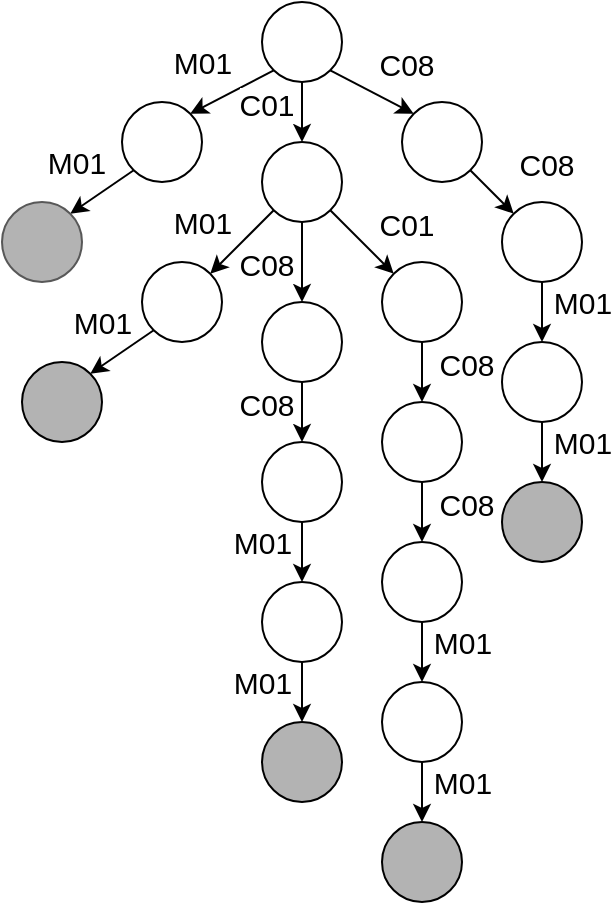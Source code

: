 <mxfile version="26.2.14" pages="5">
  <diagram name="Página-1" id="H4BVTOq8FtXzZgD5VnNj">
    <mxGraphModel dx="1426" dy="777" grid="1" gridSize="10" guides="1" tooltips="1" connect="1" arrows="1" fold="1" page="1" pageScale="1" pageWidth="827" pageHeight="1169" math="0" shadow="0">
      <root>
        <mxCell id="0" />
        <mxCell id="1" parent="0" />
        <mxCell id="yqzHyA06ikq1DESax_Z_-22" style="rounded=0;orthogonalLoop=1;jettySize=auto;html=1;exitX=1;exitY=1;exitDx=0;exitDy=0;entryX=0;entryY=0;entryDx=0;entryDy=0;" parent="1" source="yqzHyA06ikq1DESax_Z_-1" target="yqzHyA06ikq1DESax_Z_-3" edge="1">
          <mxGeometry relative="1" as="geometry" />
        </mxCell>
        <mxCell id="yqzHyA06ikq1DESax_Z_-23" style="edgeStyle=orthogonalEdgeStyle;rounded=0;orthogonalLoop=1;jettySize=auto;html=1;exitX=0.5;exitY=1;exitDx=0;exitDy=0;entryX=0.5;entryY=0;entryDx=0;entryDy=0;" parent="1" source="yqzHyA06ikq1DESax_Z_-1" target="yqzHyA06ikq1DESax_Z_-5" edge="1">
          <mxGeometry relative="1" as="geometry" />
        </mxCell>
        <mxCell id="yqzHyA06ikq1DESax_Z_-24" style="rounded=0;orthogonalLoop=1;jettySize=auto;html=1;exitX=0;exitY=1;exitDx=0;exitDy=0;entryX=1;entryY=0;entryDx=0;entryDy=0;" parent="1" source="yqzHyA06ikq1DESax_Z_-1" target="yqzHyA06ikq1DESax_Z_-2" edge="1">
          <mxGeometry relative="1" as="geometry" />
        </mxCell>
        <mxCell id="yqzHyA06ikq1DESax_Z_-40" value="&lt;font style=&quot;font-size: 15px;&quot;&gt;M01&lt;/font&gt;" style="edgeLabel;html=1;align=center;verticalAlign=middle;resizable=0;points=[];" parent="yqzHyA06ikq1DESax_Z_-24" vertex="1" connectable="0">
          <mxGeometry x="-0.297" y="-1" relative="1" as="geometry">
            <mxPoint x="-21" y="-11" as="offset" />
          </mxGeometry>
        </mxCell>
        <mxCell id="yqzHyA06ikq1DESax_Z_-1" value="" style="ellipse;whiteSpace=wrap;html=1;aspect=fixed;" parent="1" vertex="1">
          <mxGeometry x="380" y="20" width="40" height="40" as="geometry" />
        </mxCell>
        <mxCell id="yqzHyA06ikq1DESax_Z_-25" style="rounded=0;orthogonalLoop=1;jettySize=auto;html=1;exitX=0;exitY=1;exitDx=0;exitDy=0;entryX=1;entryY=0;entryDx=0;entryDy=0;" parent="1" source="yqzHyA06ikq1DESax_Z_-2" target="yqzHyA06ikq1DESax_Z_-4" edge="1">
          <mxGeometry relative="1" as="geometry" />
        </mxCell>
        <mxCell id="yqzHyA06ikq1DESax_Z_-2" value="" style="ellipse;whiteSpace=wrap;html=1;aspect=fixed;" parent="1" vertex="1">
          <mxGeometry x="310" y="70" width="40" height="40" as="geometry" />
        </mxCell>
        <mxCell id="yqzHyA06ikq1DESax_Z_-37" style="rounded=0;orthogonalLoop=1;jettySize=auto;html=1;exitX=1;exitY=1;exitDx=0;exitDy=0;entryX=0;entryY=0;entryDx=0;entryDy=0;" parent="1" source="yqzHyA06ikq1DESax_Z_-3" target="yqzHyA06ikq1DESax_Z_-6" edge="1">
          <mxGeometry relative="1" as="geometry" />
        </mxCell>
        <mxCell id="yqzHyA06ikq1DESax_Z_-3" value="" style="ellipse;whiteSpace=wrap;html=1;aspect=fixed;" parent="1" vertex="1">
          <mxGeometry x="450" y="70" width="40" height="40" as="geometry" />
        </mxCell>
        <mxCell id="yqzHyA06ikq1DESax_Z_-4" value="" style="ellipse;whiteSpace=wrap;html=1;aspect=fixed;fillColor=#B3B3B3;fontColor=#333333;strokeColor=#585858;" parent="1" vertex="1">
          <mxGeometry x="250" y="120" width="40" height="40" as="geometry" />
        </mxCell>
        <mxCell id="yqzHyA06ikq1DESax_Z_-26" style="rounded=0;orthogonalLoop=1;jettySize=auto;html=1;exitX=0;exitY=1;exitDx=0;exitDy=0;entryX=1;entryY=0;entryDx=0;entryDy=0;" parent="1" source="yqzHyA06ikq1DESax_Z_-5" target="yqzHyA06ikq1DESax_Z_-7" edge="1">
          <mxGeometry relative="1" as="geometry" />
        </mxCell>
        <mxCell id="yqzHyA06ikq1DESax_Z_-28" style="edgeStyle=orthogonalEdgeStyle;rounded=0;orthogonalLoop=1;jettySize=auto;html=1;exitX=0.5;exitY=1;exitDx=0;exitDy=0;entryX=0.5;entryY=0;entryDx=0;entryDy=0;" parent="1" source="yqzHyA06ikq1DESax_Z_-5" target="yqzHyA06ikq1DESax_Z_-9" edge="1">
          <mxGeometry relative="1" as="geometry" />
        </mxCell>
        <mxCell id="yqzHyA06ikq1DESax_Z_-32" style="rounded=0;orthogonalLoop=1;jettySize=auto;html=1;exitX=1;exitY=1;exitDx=0;exitDy=0;entryX=0;entryY=0;entryDx=0;entryDy=0;" parent="1" source="yqzHyA06ikq1DESax_Z_-5" target="yqzHyA06ikq1DESax_Z_-13" edge="1">
          <mxGeometry relative="1" as="geometry" />
        </mxCell>
        <mxCell id="yqzHyA06ikq1DESax_Z_-5" value="" style="ellipse;whiteSpace=wrap;html=1;aspect=fixed;" parent="1" vertex="1">
          <mxGeometry x="380" y="90" width="40" height="40" as="geometry" />
        </mxCell>
        <mxCell id="yqzHyA06ikq1DESax_Z_-38" style="edgeStyle=orthogonalEdgeStyle;rounded=0;orthogonalLoop=1;jettySize=auto;html=1;exitX=0.5;exitY=1;exitDx=0;exitDy=0;entryX=0.5;entryY=0;entryDx=0;entryDy=0;" parent="1" source="yqzHyA06ikq1DESax_Z_-6" target="yqzHyA06ikq1DESax_Z_-18" edge="1">
          <mxGeometry relative="1" as="geometry" />
        </mxCell>
        <mxCell id="yqzHyA06ikq1DESax_Z_-6" value="" style="ellipse;whiteSpace=wrap;html=1;aspect=fixed;" parent="1" vertex="1">
          <mxGeometry x="500" y="120" width="40" height="40" as="geometry" />
        </mxCell>
        <mxCell id="yqzHyA06ikq1DESax_Z_-27" style="rounded=0;orthogonalLoop=1;jettySize=auto;html=1;exitX=0;exitY=1;exitDx=0;exitDy=0;entryX=1;entryY=0;entryDx=0;entryDy=0;" parent="1" source="yqzHyA06ikq1DESax_Z_-7" target="yqzHyA06ikq1DESax_Z_-8" edge="1">
          <mxGeometry relative="1" as="geometry" />
        </mxCell>
        <mxCell id="yqzHyA06ikq1DESax_Z_-7" value="" style="ellipse;whiteSpace=wrap;html=1;aspect=fixed;" parent="1" vertex="1">
          <mxGeometry x="320" y="150" width="40" height="40" as="geometry" />
        </mxCell>
        <mxCell id="yqzHyA06ikq1DESax_Z_-8" value="" style="ellipse;whiteSpace=wrap;html=1;aspect=fixed;fillColor=#B3B3B3;" parent="1" vertex="1">
          <mxGeometry x="260" y="200" width="40" height="40" as="geometry" />
        </mxCell>
        <mxCell id="yqzHyA06ikq1DESax_Z_-29" style="edgeStyle=orthogonalEdgeStyle;rounded=0;orthogonalLoop=1;jettySize=auto;html=1;exitX=0.5;exitY=1;exitDx=0;exitDy=0;entryX=0.5;entryY=0;entryDx=0;entryDy=0;" parent="1" source="yqzHyA06ikq1DESax_Z_-9" target="yqzHyA06ikq1DESax_Z_-10" edge="1">
          <mxGeometry relative="1" as="geometry" />
        </mxCell>
        <mxCell id="yqzHyA06ikq1DESax_Z_-9" value="" style="ellipse;whiteSpace=wrap;html=1;aspect=fixed;" parent="1" vertex="1">
          <mxGeometry x="380" y="170" width="40" height="40" as="geometry" />
        </mxCell>
        <mxCell id="yqzHyA06ikq1DESax_Z_-30" style="edgeStyle=orthogonalEdgeStyle;rounded=0;orthogonalLoop=1;jettySize=auto;html=1;exitX=0.5;exitY=1;exitDx=0;exitDy=0;entryX=0.5;entryY=0;entryDx=0;entryDy=0;" parent="1" source="yqzHyA06ikq1DESax_Z_-10" target="yqzHyA06ikq1DESax_Z_-11" edge="1">
          <mxGeometry relative="1" as="geometry" />
        </mxCell>
        <mxCell id="yqzHyA06ikq1DESax_Z_-10" value="" style="ellipse;whiteSpace=wrap;html=1;aspect=fixed;" parent="1" vertex="1">
          <mxGeometry x="380" y="240" width="40" height="40" as="geometry" />
        </mxCell>
        <mxCell id="yqzHyA06ikq1DESax_Z_-31" style="edgeStyle=orthogonalEdgeStyle;rounded=0;orthogonalLoop=1;jettySize=auto;html=1;exitX=0.5;exitY=1;exitDx=0;exitDy=0;entryX=0.5;entryY=0;entryDx=0;entryDy=0;" parent="1" source="yqzHyA06ikq1DESax_Z_-11" target="yqzHyA06ikq1DESax_Z_-12" edge="1">
          <mxGeometry relative="1" as="geometry" />
        </mxCell>
        <mxCell id="yqzHyA06ikq1DESax_Z_-11" value="" style="ellipse;whiteSpace=wrap;html=1;aspect=fixed;" parent="1" vertex="1">
          <mxGeometry x="380" y="310" width="40" height="40" as="geometry" />
        </mxCell>
        <mxCell id="yqzHyA06ikq1DESax_Z_-12" value="" style="ellipse;whiteSpace=wrap;html=1;aspect=fixed;fillColor=#B3B3B3;" parent="1" vertex="1">
          <mxGeometry x="380" y="380" width="40" height="40" as="geometry" />
        </mxCell>
        <mxCell id="yqzHyA06ikq1DESax_Z_-33" style="edgeStyle=orthogonalEdgeStyle;rounded=0;orthogonalLoop=1;jettySize=auto;html=1;exitX=0.5;exitY=1;exitDx=0;exitDy=0;entryX=0.5;entryY=0;entryDx=0;entryDy=0;" parent="1" source="yqzHyA06ikq1DESax_Z_-13" target="yqzHyA06ikq1DESax_Z_-14" edge="1">
          <mxGeometry relative="1" as="geometry" />
        </mxCell>
        <mxCell id="yqzHyA06ikq1DESax_Z_-13" value="" style="ellipse;whiteSpace=wrap;html=1;aspect=fixed;" parent="1" vertex="1">
          <mxGeometry x="440" y="150" width="40" height="40" as="geometry" />
        </mxCell>
        <mxCell id="yqzHyA06ikq1DESax_Z_-34" style="edgeStyle=orthogonalEdgeStyle;rounded=0;orthogonalLoop=1;jettySize=auto;html=1;exitX=0.5;exitY=1;exitDx=0;exitDy=0;entryX=0.5;entryY=0;entryDx=0;entryDy=0;" parent="1" source="yqzHyA06ikq1DESax_Z_-14" target="yqzHyA06ikq1DESax_Z_-15" edge="1">
          <mxGeometry relative="1" as="geometry" />
        </mxCell>
        <mxCell id="yqzHyA06ikq1DESax_Z_-14" value="" style="ellipse;whiteSpace=wrap;html=1;aspect=fixed;" parent="1" vertex="1">
          <mxGeometry x="440" y="220" width="40" height="40" as="geometry" />
        </mxCell>
        <mxCell id="yqzHyA06ikq1DESax_Z_-35" style="edgeStyle=orthogonalEdgeStyle;rounded=0;orthogonalLoop=1;jettySize=auto;html=1;exitX=0.5;exitY=1;exitDx=0;exitDy=0;entryX=0.5;entryY=0;entryDx=0;entryDy=0;" parent="1" source="yqzHyA06ikq1DESax_Z_-15" target="yqzHyA06ikq1DESax_Z_-16" edge="1">
          <mxGeometry relative="1" as="geometry" />
        </mxCell>
        <mxCell id="yqzHyA06ikq1DESax_Z_-15" value="" style="ellipse;whiteSpace=wrap;html=1;aspect=fixed;" parent="1" vertex="1">
          <mxGeometry x="440" y="290" width="40" height="40" as="geometry" />
        </mxCell>
        <mxCell id="yqzHyA06ikq1DESax_Z_-36" style="edgeStyle=orthogonalEdgeStyle;rounded=0;orthogonalLoop=1;jettySize=auto;html=1;exitX=0.5;exitY=1;exitDx=0;exitDy=0;entryX=0.5;entryY=0;entryDx=0;entryDy=0;" parent="1" source="yqzHyA06ikq1DESax_Z_-16" target="yqzHyA06ikq1DESax_Z_-17" edge="1">
          <mxGeometry relative="1" as="geometry" />
        </mxCell>
        <mxCell id="yqzHyA06ikq1DESax_Z_-16" value="" style="ellipse;whiteSpace=wrap;html=1;aspect=fixed;" parent="1" vertex="1">
          <mxGeometry x="440" y="360" width="40" height="40" as="geometry" />
        </mxCell>
        <mxCell id="yqzHyA06ikq1DESax_Z_-17" value="" style="ellipse;whiteSpace=wrap;html=1;aspect=fixed;fillColor=#B3B3B3;" parent="1" vertex="1">
          <mxGeometry x="440" y="430" width="40" height="40" as="geometry" />
        </mxCell>
        <mxCell id="yqzHyA06ikq1DESax_Z_-39" style="edgeStyle=orthogonalEdgeStyle;rounded=0;orthogonalLoop=1;jettySize=auto;html=1;exitX=0.5;exitY=1;exitDx=0;exitDy=0;entryX=0.5;entryY=0;entryDx=0;entryDy=0;" parent="1" source="yqzHyA06ikq1DESax_Z_-18" target="yqzHyA06ikq1DESax_Z_-19" edge="1">
          <mxGeometry relative="1" as="geometry" />
        </mxCell>
        <mxCell id="yqzHyA06ikq1DESax_Z_-18" value="" style="ellipse;whiteSpace=wrap;html=1;aspect=fixed;" parent="1" vertex="1">
          <mxGeometry x="500" y="190" width="40" height="40" as="geometry" />
        </mxCell>
        <mxCell id="yqzHyA06ikq1DESax_Z_-19" value="" style="ellipse;whiteSpace=wrap;html=1;aspect=fixed;fillColor=#B3B3B3;" parent="1" vertex="1">
          <mxGeometry x="500" y="260" width="40" height="40" as="geometry" />
        </mxCell>
        <mxCell id="yqzHyA06ikq1DESax_Z_-41" value="&lt;font style=&quot;font-size: 15px;&quot;&gt;M01&lt;/font&gt;" style="edgeLabel;html=1;align=center;verticalAlign=middle;resizable=0;points=[];" parent="1" vertex="1" connectable="0">
          <mxGeometry x="300.003" y="100.001" as="geometry">
            <mxPoint x="-13" as="offset" />
          </mxGeometry>
        </mxCell>
        <mxCell id="yqzHyA06ikq1DESax_Z_-42" value="&lt;font style=&quot;font-size: 15px;&quot;&gt;M01&lt;/font&gt;" style="edgeLabel;html=1;align=center;verticalAlign=middle;resizable=0;points=[];" parent="1" vertex="1" connectable="0">
          <mxGeometry x="350.003" y="130.001" as="geometry" />
        </mxCell>
        <mxCell id="yqzHyA06ikq1DESax_Z_-43" value="&lt;font style=&quot;font-size: 15px;&quot;&gt;M01&lt;/font&gt;" style="edgeLabel;html=1;align=center;verticalAlign=middle;resizable=0;points=[];" parent="1" vertex="1" connectable="0">
          <mxGeometry x="300.003" y="180.001" as="geometry" />
        </mxCell>
        <mxCell id="yqzHyA06ikq1DESax_Z_-44" value="&lt;font style=&quot;font-size: 15px;&quot;&gt;M01&lt;/font&gt;" style="edgeLabel;html=1;align=center;verticalAlign=middle;resizable=0;points=[];" parent="1" vertex="1" connectable="0">
          <mxGeometry x="380.003" y="290.001" as="geometry" />
        </mxCell>
        <mxCell id="yqzHyA06ikq1DESax_Z_-45" value="&lt;font style=&quot;font-size: 15px;&quot;&gt;M01&lt;/font&gt;" style="edgeLabel;html=1;align=center;verticalAlign=middle;resizable=0;points=[];" parent="1" vertex="1" connectable="0">
          <mxGeometry x="380.003" y="360.001" as="geometry" />
        </mxCell>
        <mxCell id="yqzHyA06ikq1DESax_Z_-46" value="&lt;font style=&quot;font-size: 15px;&quot;&gt;M01&lt;/font&gt;" style="edgeLabel;html=1;align=center;verticalAlign=middle;resizable=0;points=[];" parent="1" vertex="1" connectable="0">
          <mxGeometry x="540.003" y="170.001" as="geometry" />
        </mxCell>
        <mxCell id="yqzHyA06ikq1DESax_Z_-47" value="&lt;font style=&quot;font-size: 15px;&quot;&gt;M01&lt;/font&gt;" style="edgeLabel;html=1;align=center;verticalAlign=middle;resizable=0;points=[];" parent="1" vertex="1" connectable="0">
          <mxGeometry x="540.003" y="240.001" as="geometry" />
        </mxCell>
        <mxCell id="yqzHyA06ikq1DESax_Z_-48" value="&lt;font style=&quot;font-size: 15px;&quot;&gt;M01&lt;/font&gt;" style="edgeLabel;html=1;align=center;verticalAlign=middle;resizable=0;points=[];" parent="1" vertex="1" connectable="0">
          <mxGeometry x="480.003" y="410.001" as="geometry" />
        </mxCell>
        <mxCell id="yqzHyA06ikq1DESax_Z_-49" value="&lt;font style=&quot;font-size: 15px;&quot;&gt;M01&lt;/font&gt;" style="edgeLabel;html=1;align=center;verticalAlign=middle;resizable=0;points=[];" parent="1" vertex="1" connectable="0">
          <mxGeometry x="480.003" y="340.001" as="geometry" />
        </mxCell>
        <mxCell id="yqzHyA06ikq1DESax_Z_-50" value="&lt;font style=&quot;font-size: 15px;&quot;&gt;C01&lt;/font&gt;" style="edgeLabel;html=1;align=center;verticalAlign=middle;resizable=0;points=[];" parent="1" vertex="1" connectable="0">
          <mxGeometry x="380.003" y="60.001" as="geometry">
            <mxPoint x="2" y="11" as="offset" />
          </mxGeometry>
        </mxCell>
        <mxCell id="yqzHyA06ikq1DESax_Z_-51" value="&lt;font style=&quot;font-size: 15px;&quot;&gt;C01&lt;/font&gt;" style="edgeLabel;html=1;align=center;verticalAlign=middle;resizable=0;points=[];" parent="1" vertex="1" connectable="0">
          <mxGeometry x="450.003" y="120.001" as="geometry">
            <mxPoint x="2" y="11" as="offset" />
          </mxGeometry>
        </mxCell>
        <mxCell id="yqzHyA06ikq1DESax_Z_-53" value="&lt;font style=&quot;font-size: 15px;&quot;&gt;C08&lt;/font&gt;" style="edgeLabel;html=1;align=center;verticalAlign=middle;resizable=0;points=[];" parent="1" vertex="1" connectable="0">
          <mxGeometry x="450.003" y="40.001" as="geometry">
            <mxPoint x="2" y="11" as="offset" />
          </mxGeometry>
        </mxCell>
        <mxCell id="yqzHyA06ikq1DESax_Z_-54" value="&lt;font style=&quot;font-size: 15px;&quot;&gt;C08&lt;/font&gt;" style="edgeLabel;html=1;align=center;verticalAlign=middle;resizable=0;points=[];" parent="1" vertex="1" connectable="0">
          <mxGeometry x="520.003" y="90.001" as="geometry">
            <mxPoint x="2" y="11" as="offset" />
          </mxGeometry>
        </mxCell>
        <mxCell id="yqzHyA06ikq1DESax_Z_-55" value="&lt;font style=&quot;font-size: 15px;&quot;&gt;C08&lt;/font&gt;" style="edgeLabel;html=1;align=center;verticalAlign=middle;resizable=0;points=[];" parent="1" vertex="1" connectable="0">
          <mxGeometry x="380.003" y="140.001" as="geometry">
            <mxPoint x="2" y="11" as="offset" />
          </mxGeometry>
        </mxCell>
        <mxCell id="yqzHyA06ikq1DESax_Z_-56" value="&lt;font style=&quot;font-size: 15px;&quot;&gt;C08&lt;/font&gt;" style="edgeLabel;html=1;align=center;verticalAlign=middle;resizable=0;points=[];" parent="1" vertex="1" connectable="0">
          <mxGeometry x="380.003" y="210.001" as="geometry">
            <mxPoint x="2" y="11" as="offset" />
          </mxGeometry>
        </mxCell>
        <mxCell id="yqzHyA06ikq1DESax_Z_-57" value="&lt;font style=&quot;font-size: 15px;&quot;&gt;C08&lt;/font&gt;" style="edgeLabel;html=1;align=center;verticalAlign=middle;resizable=0;points=[];" parent="1" vertex="1" connectable="0">
          <mxGeometry x="480.003" y="190.001" as="geometry">
            <mxPoint x="2" y="11" as="offset" />
          </mxGeometry>
        </mxCell>
        <mxCell id="yqzHyA06ikq1DESax_Z_-58" value="&lt;font style=&quot;font-size: 15px;&quot;&gt;C08&lt;/font&gt;" style="edgeLabel;html=1;align=center;verticalAlign=middle;resizable=0;points=[];" parent="1" vertex="1" connectable="0">
          <mxGeometry x="480.003" y="260.001" as="geometry">
            <mxPoint x="2" y="11" as="offset" />
          </mxGeometry>
        </mxCell>
      </root>
    </mxGraphModel>
  </diagram>
  <diagram id="aroB1b_y4DzfXhn17SN2" name="Página-2">
    <mxGraphModel dx="983" dy="1705" grid="1" gridSize="10" guides="1" tooltips="1" connect="1" arrows="1" fold="1" page="1" pageScale="1" pageWidth="827" pageHeight="1169" math="0" shadow="0">
      <root>
        <mxCell id="0" />
        <mxCell id="1" parent="0" />
        <mxCell id="ecHh17Bd5T7c7saSHl4--1" style="rounded=0;orthogonalLoop=1;jettySize=auto;html=1;exitX=1;exitY=1;exitDx=0;exitDy=0;entryX=0;entryY=0;entryDx=0;entryDy=0;" parent="1" source="ecHh17Bd5T7c7saSHl4--5" target="ecHh17Bd5T7c7saSHl4--9" edge="1">
          <mxGeometry relative="1" as="geometry" />
        </mxCell>
        <mxCell id="ecHh17Bd5T7c7saSHl4--3" style="rounded=0;orthogonalLoop=1;jettySize=auto;html=1;exitX=0;exitY=1;exitDx=0;exitDy=0;entryX=1;entryY=0;entryDx=0;entryDy=0;" parent="1" source="ecHh17Bd5T7c7saSHl4--5" target="ecHh17Bd5T7c7saSHl4--7" edge="1">
          <mxGeometry relative="1" as="geometry" />
        </mxCell>
        <mxCell id="ecHh17Bd5T7c7saSHl4--4" value="&lt;font style=&quot;font-size: 15px;&quot;&gt;M01&lt;/font&gt;" style="edgeLabel;html=1;align=center;verticalAlign=middle;resizable=0;points=[];" parent="ecHh17Bd5T7c7saSHl4--3" vertex="1" connectable="0">
          <mxGeometry x="-0.297" y="-1" relative="1" as="geometry">
            <mxPoint x="-21" y="-11" as="offset" />
          </mxGeometry>
        </mxCell>
        <mxCell id="ecHh17Bd5T7c7saSHl4--5" value="" style="ellipse;whiteSpace=wrap;html=1;aspect=fixed;" parent="1" vertex="1">
          <mxGeometry x="380" y="20" width="40" height="40" as="geometry" />
        </mxCell>
        <mxCell id="ecHh17Bd5T7c7saSHl4--6" style="rounded=0;orthogonalLoop=1;jettySize=auto;html=1;exitX=0;exitY=1;exitDx=0;exitDy=0;entryX=1;entryY=0;entryDx=0;entryDy=0;" parent="1" source="ecHh17Bd5T7c7saSHl4--7" target="ecHh17Bd5T7c7saSHl4--10" edge="1">
          <mxGeometry relative="1" as="geometry" />
        </mxCell>
        <mxCell id="ecHh17Bd5T7c7saSHl4--7" value="" style="ellipse;whiteSpace=wrap;html=1;aspect=fixed;" parent="1" vertex="1">
          <mxGeometry x="310" y="70" width="40" height="40" as="geometry" />
        </mxCell>
        <mxCell id="ecHh17Bd5T7c7saSHl4--8" style="rounded=0;orthogonalLoop=1;jettySize=auto;html=1;exitX=1;exitY=1;exitDx=0;exitDy=0;entryX=0;entryY=0;entryDx=0;entryDy=0;" parent="1" source="ecHh17Bd5T7c7saSHl4--9" target="ecHh17Bd5T7c7saSHl4--16" edge="1">
          <mxGeometry relative="1" as="geometry" />
        </mxCell>
        <mxCell id="ecHh17Bd5T7c7saSHl4--9" value="" style="ellipse;whiteSpace=wrap;html=1;aspect=fixed;" parent="1" vertex="1">
          <mxGeometry x="450" y="70" width="40" height="40" as="geometry" />
        </mxCell>
        <mxCell id="ecHh17Bd5T7c7saSHl4--10" value="" style="ellipse;whiteSpace=wrap;html=1;aspect=fixed;fillColor=#B3B3B3;fontColor=#333333;strokeColor=#585858;" parent="1" vertex="1">
          <mxGeometry x="250" y="120" width="40" height="40" as="geometry" />
        </mxCell>
        <mxCell id="ecHh17Bd5T7c7saSHl4--11" style="rounded=0;orthogonalLoop=1;jettySize=auto;html=1;entryX=1;entryY=0;entryDx=0;entryDy=0;" parent="1" target="ecHh17Bd5T7c7saSHl4--18" edge="1">
          <mxGeometry relative="1" as="geometry">
            <mxPoint x="400" y="110" as="sourcePoint" />
          </mxGeometry>
        </mxCell>
        <mxCell id="ecHh17Bd5T7c7saSHl4--12" style="edgeStyle=orthogonalEdgeStyle;rounded=0;orthogonalLoop=1;jettySize=auto;html=1;exitX=0.5;exitY=1;exitDx=0;exitDy=0;entryX=0.5;entryY=0;entryDx=0;entryDy=0;" parent="1" target="ecHh17Bd5T7c7saSHl4--21" edge="1">
          <mxGeometry relative="1" as="geometry">
            <mxPoint x="400" y="130" as="sourcePoint" />
            <Array as="points">
              <mxPoint x="400" y="151" />
              <mxPoint x="400" y="151" />
            </Array>
          </mxGeometry>
        </mxCell>
        <mxCell id="ecHh17Bd5T7c7saSHl4--15" style="edgeStyle=orthogonalEdgeStyle;rounded=0;orthogonalLoop=1;jettySize=auto;html=1;exitX=0.5;exitY=1;exitDx=0;exitDy=0;entryX=0.5;entryY=0;entryDx=0;entryDy=0;" parent="1" source="ecHh17Bd5T7c7saSHl4--16" target="ecHh17Bd5T7c7saSHl4--37" edge="1">
          <mxGeometry relative="1" as="geometry" />
        </mxCell>
        <mxCell id="ecHh17Bd5T7c7saSHl4--16" value="" style="ellipse;whiteSpace=wrap;html=1;aspect=fixed;" parent="1" vertex="1">
          <mxGeometry x="500" y="120" width="40" height="40" as="geometry" />
        </mxCell>
        <mxCell id="ecHh17Bd5T7c7saSHl4--17" style="rounded=0;orthogonalLoop=1;jettySize=auto;html=1;exitX=0;exitY=1;exitDx=0;exitDy=0;entryX=1;entryY=0;entryDx=0;entryDy=0;" parent="1" source="ecHh17Bd5T7c7saSHl4--18" target="ecHh17Bd5T7c7saSHl4--19" edge="1">
          <mxGeometry relative="1" as="geometry" />
        </mxCell>
        <mxCell id="ecHh17Bd5T7c7saSHl4--18" value="" style="ellipse;whiteSpace=wrap;html=1;aspect=fixed;" parent="1" vertex="1">
          <mxGeometry x="320" y="150" width="40" height="40" as="geometry" />
        </mxCell>
        <mxCell id="ecHh17Bd5T7c7saSHl4--19" value="" style="ellipse;whiteSpace=wrap;html=1;aspect=fixed;fillColor=#B3B3B3;" parent="1" vertex="1">
          <mxGeometry x="260" y="200" width="40" height="40" as="geometry" />
        </mxCell>
        <mxCell id="ecHh17Bd5T7c7saSHl4--20" style="edgeStyle=orthogonalEdgeStyle;rounded=0;orthogonalLoop=1;jettySize=auto;html=1;exitX=0.5;exitY=1;exitDx=0;exitDy=0;entryX=0.5;entryY=0;entryDx=0;entryDy=0;" parent="1" source="ecHh17Bd5T7c7saSHl4--21" target="ecHh17Bd5T7c7saSHl4--23" edge="1">
          <mxGeometry relative="1" as="geometry" />
        </mxCell>
        <mxCell id="ecHh17Bd5T7c7saSHl4--21" value="" style="ellipse;whiteSpace=wrap;html=1;aspect=fixed;" parent="1" vertex="1">
          <mxGeometry x="380" y="170" width="40" height="40" as="geometry" />
        </mxCell>
        <mxCell id="ecHh17Bd5T7c7saSHl4--22" style="edgeStyle=orthogonalEdgeStyle;rounded=0;orthogonalLoop=1;jettySize=auto;html=1;exitX=0.5;exitY=1;exitDx=0;exitDy=0;entryX=0.5;entryY=0;entryDx=0;entryDy=0;" parent="1" source="ecHh17Bd5T7c7saSHl4--23" target="ecHh17Bd5T7c7saSHl4--25" edge="1">
          <mxGeometry relative="1" as="geometry" />
        </mxCell>
        <mxCell id="ecHh17Bd5T7c7saSHl4--23" value="" style="ellipse;whiteSpace=wrap;html=1;aspect=fixed;" parent="1" vertex="1">
          <mxGeometry x="380" y="240" width="40" height="40" as="geometry" />
        </mxCell>
        <mxCell id="ecHh17Bd5T7c7saSHl4--24" style="edgeStyle=orthogonalEdgeStyle;rounded=0;orthogonalLoop=1;jettySize=auto;html=1;exitX=0.5;exitY=1;exitDx=0;exitDy=0;entryX=0.5;entryY=0;entryDx=0;entryDy=0;" parent="1" source="ecHh17Bd5T7c7saSHl4--25" target="ecHh17Bd5T7c7saSHl4--26" edge="1">
          <mxGeometry relative="1" as="geometry" />
        </mxCell>
        <mxCell id="ecHh17Bd5T7c7saSHl4--25" value="" style="ellipse;whiteSpace=wrap;html=1;aspect=fixed;" parent="1" vertex="1">
          <mxGeometry x="380" y="310" width="40" height="40" as="geometry" />
        </mxCell>
        <mxCell id="ecHh17Bd5T7c7saSHl4--26" value="" style="ellipse;whiteSpace=wrap;html=1;aspect=fixed;fillColor=#B3B3B3;" parent="1" vertex="1">
          <mxGeometry x="380" y="380" width="40" height="40" as="geometry" />
        </mxCell>
        <mxCell id="ecHh17Bd5T7c7saSHl4--27" style="edgeStyle=orthogonalEdgeStyle;rounded=0;orthogonalLoop=1;jettySize=auto;html=1;exitX=0.5;exitY=1;exitDx=0;exitDy=0;entryX=0.5;entryY=0;entryDx=0;entryDy=0;" parent="1" target="ecHh17Bd5T7c7saSHl4--30" edge="1">
          <mxGeometry relative="1" as="geometry">
            <mxPoint x="460" y="190" as="sourcePoint" />
          </mxGeometry>
        </mxCell>
        <mxCell id="ecHh17Bd5T7c7saSHl4--29" style="edgeStyle=orthogonalEdgeStyle;rounded=0;orthogonalLoop=1;jettySize=auto;html=1;exitX=0.5;exitY=1;exitDx=0;exitDy=0;entryX=0.5;entryY=0;entryDx=0;entryDy=0;" parent="1" source="ecHh17Bd5T7c7saSHl4--30" target="ecHh17Bd5T7c7saSHl4--32" edge="1">
          <mxGeometry relative="1" as="geometry" />
        </mxCell>
        <mxCell id="ecHh17Bd5T7c7saSHl4--30" value="" style="ellipse;whiteSpace=wrap;html=1;aspect=fixed;" parent="1" vertex="1">
          <mxGeometry x="440" y="220" width="40" height="40" as="geometry" />
        </mxCell>
        <mxCell id="ecHh17Bd5T7c7saSHl4--31" style="edgeStyle=orthogonalEdgeStyle;rounded=0;orthogonalLoop=1;jettySize=auto;html=1;exitX=0.5;exitY=1;exitDx=0;exitDy=0;entryX=0.5;entryY=0;entryDx=0;entryDy=0;" parent="1" source="ecHh17Bd5T7c7saSHl4--32" target="ecHh17Bd5T7c7saSHl4--34" edge="1">
          <mxGeometry relative="1" as="geometry" />
        </mxCell>
        <mxCell id="ecHh17Bd5T7c7saSHl4--32" value="" style="ellipse;whiteSpace=wrap;html=1;aspect=fixed;" parent="1" vertex="1">
          <mxGeometry x="440" y="290" width="40" height="40" as="geometry" />
        </mxCell>
        <mxCell id="ecHh17Bd5T7c7saSHl4--33" style="edgeStyle=orthogonalEdgeStyle;rounded=0;orthogonalLoop=1;jettySize=auto;html=1;exitX=0.5;exitY=1;exitDx=0;exitDy=0;entryX=0.5;entryY=0;entryDx=0;entryDy=0;" parent="1" source="ecHh17Bd5T7c7saSHl4--34" target="ecHh17Bd5T7c7saSHl4--35" edge="1">
          <mxGeometry relative="1" as="geometry" />
        </mxCell>
        <mxCell id="ecHh17Bd5T7c7saSHl4--34" value="" style="ellipse;whiteSpace=wrap;html=1;aspect=fixed;" parent="1" vertex="1">
          <mxGeometry x="440" y="360" width="40" height="40" as="geometry" />
        </mxCell>
        <mxCell id="ecHh17Bd5T7c7saSHl4--35" value="" style="ellipse;whiteSpace=wrap;html=1;aspect=fixed;fillColor=#B3B3B3;" parent="1" vertex="1">
          <mxGeometry x="440" y="430" width="40" height="40" as="geometry" />
        </mxCell>
        <mxCell id="ecHh17Bd5T7c7saSHl4--36" style="edgeStyle=orthogonalEdgeStyle;rounded=0;orthogonalLoop=1;jettySize=auto;html=1;exitX=0.5;exitY=1;exitDx=0;exitDy=0;entryX=0.5;entryY=0;entryDx=0;entryDy=0;" parent="1" source="ecHh17Bd5T7c7saSHl4--37" target="ecHh17Bd5T7c7saSHl4--38" edge="1">
          <mxGeometry relative="1" as="geometry" />
        </mxCell>
        <mxCell id="ecHh17Bd5T7c7saSHl4--37" value="" style="ellipse;whiteSpace=wrap;html=1;aspect=fixed;" parent="1" vertex="1">
          <mxGeometry x="500" y="190" width="40" height="40" as="geometry" />
        </mxCell>
        <mxCell id="ecHh17Bd5T7c7saSHl4--38" value="" style="ellipse;whiteSpace=wrap;html=1;aspect=fixed;fillColor=#B3B3B3;" parent="1" vertex="1">
          <mxGeometry x="500" y="260" width="40" height="40" as="geometry" />
        </mxCell>
        <mxCell id="ecHh17Bd5T7c7saSHl4--39" value="&lt;font style=&quot;font-size: 15px;&quot;&gt;M01&lt;/font&gt;" style="edgeLabel;html=1;align=center;verticalAlign=middle;resizable=0;points=[];" parent="1" vertex="1" connectable="0">
          <mxGeometry x="300.003" y="100.001" as="geometry">
            <mxPoint x="-13" as="offset" />
          </mxGeometry>
        </mxCell>
        <mxCell id="ecHh17Bd5T7c7saSHl4--40" value="&lt;font style=&quot;font-size: 15px;&quot;&gt;M01&lt;/font&gt;" style="edgeLabel;html=1;align=center;verticalAlign=middle;resizable=0;points=[];" parent="1" vertex="1" connectable="0">
          <mxGeometry x="350.003" y="130.001" as="geometry" />
        </mxCell>
        <mxCell id="ecHh17Bd5T7c7saSHl4--41" value="&lt;font style=&quot;font-size: 15px;&quot;&gt;M01&lt;/font&gt;" style="edgeLabel;html=1;align=center;verticalAlign=middle;resizable=0;points=[];" parent="1" vertex="1" connectable="0">
          <mxGeometry x="300.003" y="180.001" as="geometry" />
        </mxCell>
        <mxCell id="ecHh17Bd5T7c7saSHl4--42" value="&lt;font style=&quot;font-size: 15px;&quot;&gt;M01&lt;/font&gt;" style="edgeLabel;html=1;align=center;verticalAlign=middle;resizable=0;points=[];" parent="1" vertex="1" connectable="0">
          <mxGeometry x="380.003" y="290.001" as="geometry" />
        </mxCell>
        <mxCell id="ecHh17Bd5T7c7saSHl4--43" value="&lt;font style=&quot;font-size: 15px;&quot;&gt;M01&lt;/font&gt;" style="edgeLabel;html=1;align=center;verticalAlign=middle;resizable=0;points=[];" parent="1" vertex="1" connectable="0">
          <mxGeometry x="380.003" y="360.001" as="geometry" />
        </mxCell>
        <mxCell id="ecHh17Bd5T7c7saSHl4--44" value="&lt;font style=&quot;font-size: 15px;&quot;&gt;M01&lt;/font&gt;" style="edgeLabel;html=1;align=center;verticalAlign=middle;resizable=0;points=[];" parent="1" vertex="1" connectable="0">
          <mxGeometry x="540.003" y="170.001" as="geometry" />
        </mxCell>
        <mxCell id="ecHh17Bd5T7c7saSHl4--45" value="&lt;font style=&quot;font-size: 15px;&quot;&gt;M01&lt;/font&gt;" style="edgeLabel;html=1;align=center;verticalAlign=middle;resizable=0;points=[];" parent="1" vertex="1" connectable="0">
          <mxGeometry x="540.003" y="240.001" as="geometry" />
        </mxCell>
        <mxCell id="ecHh17Bd5T7c7saSHl4--46" value="&lt;font style=&quot;font-size: 15px;&quot;&gt;M01&lt;/font&gt;" style="edgeLabel;html=1;align=center;verticalAlign=middle;resizable=0;points=[];" parent="1" vertex="1" connectable="0">
          <mxGeometry x="480.003" y="410.001" as="geometry" />
        </mxCell>
        <mxCell id="ecHh17Bd5T7c7saSHl4--47" value="&lt;font style=&quot;font-size: 15px;&quot;&gt;M01&lt;/font&gt;" style="edgeLabel;html=1;align=center;verticalAlign=middle;resizable=0;points=[];" parent="1" vertex="1" connectable="0">
          <mxGeometry x="480.003" y="340.001" as="geometry" />
        </mxCell>
        <mxCell id="ecHh17Bd5T7c7saSHl4--50" value="&lt;font style=&quot;font-size: 15px;&quot;&gt;C08&lt;/font&gt;" style="edgeLabel;html=1;align=center;verticalAlign=middle;resizable=0;points=[];" parent="1" vertex="1" connectable="0">
          <mxGeometry x="450.003" y="40.001" as="geometry">
            <mxPoint x="2" y="11" as="offset" />
          </mxGeometry>
        </mxCell>
        <mxCell id="ecHh17Bd5T7c7saSHl4--51" value="&lt;font style=&quot;font-size: 15px;&quot;&gt;C08&lt;/font&gt;" style="edgeLabel;html=1;align=center;verticalAlign=middle;resizable=0;points=[];" parent="1" vertex="1" connectable="0">
          <mxGeometry x="520.003" y="90.001" as="geometry">
            <mxPoint x="2" y="11" as="offset" />
          </mxGeometry>
        </mxCell>
        <mxCell id="ecHh17Bd5T7c7saSHl4--52" value="&lt;font style=&quot;font-size: 15px;&quot;&gt;C08&lt;/font&gt;" style="edgeLabel;html=1;align=center;verticalAlign=middle;resizable=0;points=[];" parent="1" vertex="1" connectable="0">
          <mxGeometry x="380.003" y="140.001" as="geometry">
            <mxPoint x="2" y="11" as="offset" />
          </mxGeometry>
        </mxCell>
        <mxCell id="ecHh17Bd5T7c7saSHl4--53" value="&lt;font style=&quot;font-size: 15px;&quot;&gt;C08&lt;/font&gt;" style="edgeLabel;html=1;align=center;verticalAlign=middle;resizable=0;points=[];" parent="1" vertex="1" connectable="0">
          <mxGeometry x="380.003" y="210.001" as="geometry">
            <mxPoint x="2" y="11" as="offset" />
          </mxGeometry>
        </mxCell>
        <mxCell id="ecHh17Bd5T7c7saSHl4--54" value="&lt;font style=&quot;font-size: 15px;&quot;&gt;C08&lt;/font&gt;" style="edgeLabel;html=1;align=center;verticalAlign=middle;resizable=0;points=[];" parent="1" vertex="1" connectable="0">
          <mxGeometry x="480.003" y="190.001" as="geometry">
            <mxPoint x="2" y="11" as="offset" />
          </mxGeometry>
        </mxCell>
        <mxCell id="ecHh17Bd5T7c7saSHl4--55" value="&lt;font style=&quot;font-size: 15px;&quot;&gt;C08&lt;/font&gt;" style="edgeLabel;html=1;align=center;verticalAlign=middle;resizable=0;points=[];" parent="1" vertex="1" connectable="0">
          <mxGeometry x="480.003" y="260.001" as="geometry">
            <mxPoint x="2" y="11" as="offset" />
          </mxGeometry>
        </mxCell>
        <mxCell id="BMH8FtZh9EEIWXpi6SqE-1" value="" style="endArrow=none;html=1;rounded=0;entryX=0.5;entryY=1;entryDx=0;entryDy=0;" edge="1" parent="1" target="ecHh17Bd5T7c7saSHl4--5">
          <mxGeometry width="50" height="50" relative="1" as="geometry">
            <mxPoint x="400" y="130" as="sourcePoint" />
            <mxPoint x="450" y="80" as="targetPoint" />
          </mxGeometry>
        </mxCell>
        <mxCell id="BMH8FtZh9EEIWXpi6SqE-2" value="" style="endArrow=none;html=1;rounded=0;" edge="1" parent="1">
          <mxGeometry width="50" height="50" relative="1" as="geometry">
            <mxPoint x="400" y="110" as="sourcePoint" />
            <mxPoint x="460" y="190" as="targetPoint" />
          </mxGeometry>
        </mxCell>
        <mxCell id="BMH8FtZh9EEIWXpi6SqE-4" value="" style="curved=1;endArrow=classic;html=1;rounded=0;entryX=1;entryY=0;entryDx=0;entryDy=0;exitX=0;exitY=0;exitDx=0;exitDy=0;" edge="1" parent="1" source="ecHh17Bd5T7c7saSHl4--5" target="ecHh17Bd5T7c7saSHl4--5">
          <mxGeometry width="50" height="50" relative="1" as="geometry">
            <mxPoint x="400" y="20" as="sourcePoint" />
            <mxPoint x="400" y="20" as="targetPoint" />
            <Array as="points">
              <mxPoint x="370" y="10" />
              <mxPoint x="400" y="-10" />
              <mxPoint x="430" y="10" />
            </Array>
          </mxGeometry>
        </mxCell>
        <mxCell id="BMH8FtZh9EEIWXpi6SqE-5" value="&lt;font style=&quot;font-size: 15px;&quot;&gt;C01&lt;/font&gt;" style="text;html=1;align=center;verticalAlign=middle;resizable=0;points=[];autosize=1;strokeColor=none;fillColor=none;" vertex="1" parent="1">
          <mxGeometry x="375" y="-30" width="50" height="30" as="geometry" />
        </mxCell>
      </root>
    </mxGraphModel>
  </diagram>
  <diagram id="x8FEk5So79oytlgu2Uer" name="Página-3">
    <mxGraphModel dx="983" dy="1705" grid="1" gridSize="10" guides="1" tooltips="1" connect="1" arrows="1" fold="1" page="1" pageScale="1" pageWidth="827" pageHeight="1169" math="0" shadow="0">
      <root>
        <mxCell id="0" />
        <mxCell id="1" parent="0" />
        <mxCell id="hGJlxtvkFXgjkRoVwiKd-1" style="rounded=0;orthogonalLoop=1;jettySize=auto;html=1;exitX=1;exitY=1;exitDx=0;exitDy=0;entryX=0;entryY=0;entryDx=0;entryDy=0;" edge="1" parent="1" source="hGJlxtvkFXgjkRoVwiKd-4" target="hGJlxtvkFXgjkRoVwiKd-8">
          <mxGeometry relative="1" as="geometry" />
        </mxCell>
        <mxCell id="hGJlxtvkFXgjkRoVwiKd-2" style="rounded=0;orthogonalLoop=1;jettySize=auto;html=1;exitX=0;exitY=1;exitDx=0;exitDy=0;entryX=1;entryY=0;entryDx=0;entryDy=0;" edge="1" parent="1" source="hGJlxtvkFXgjkRoVwiKd-4" target="hGJlxtvkFXgjkRoVwiKd-6">
          <mxGeometry relative="1" as="geometry" />
        </mxCell>
        <mxCell id="hGJlxtvkFXgjkRoVwiKd-3" value="&lt;font style=&quot;font-size: 15px;&quot;&gt;M01&lt;/font&gt;" style="edgeLabel;html=1;align=center;verticalAlign=middle;resizable=0;points=[];" vertex="1" connectable="0" parent="hGJlxtvkFXgjkRoVwiKd-2">
          <mxGeometry x="-0.297" y="-1" relative="1" as="geometry">
            <mxPoint x="-21" y="-11" as="offset" />
          </mxGeometry>
        </mxCell>
        <mxCell id="hGJlxtvkFXgjkRoVwiKd-4" value="" style="ellipse;whiteSpace=wrap;html=1;aspect=fixed;" vertex="1" parent="1">
          <mxGeometry x="380" y="20" width="40" height="40" as="geometry" />
        </mxCell>
        <mxCell id="hGJlxtvkFXgjkRoVwiKd-5" style="rounded=0;orthogonalLoop=1;jettySize=auto;html=1;exitX=0;exitY=1;exitDx=0;exitDy=0;entryX=1;entryY=0;entryDx=0;entryDy=0;" edge="1" parent="1" source="hGJlxtvkFXgjkRoVwiKd-6" target="hGJlxtvkFXgjkRoVwiKd-9">
          <mxGeometry relative="1" as="geometry" />
        </mxCell>
        <mxCell id="hGJlxtvkFXgjkRoVwiKd-6" value="" style="ellipse;whiteSpace=wrap;html=1;aspect=fixed;" vertex="1" parent="1">
          <mxGeometry x="310" y="70" width="40" height="40" as="geometry" />
        </mxCell>
        <mxCell id="hGJlxtvkFXgjkRoVwiKd-7" style="rounded=0;orthogonalLoop=1;jettySize=auto;html=1;exitX=1;exitY=1;exitDx=0;exitDy=0;entryX=0;entryY=0;entryDx=0;entryDy=0;" edge="1" parent="1" source="hGJlxtvkFXgjkRoVwiKd-8" target="hGJlxtvkFXgjkRoVwiKd-13">
          <mxGeometry relative="1" as="geometry" />
        </mxCell>
        <mxCell id="hGJlxtvkFXgjkRoVwiKd-8" value="" style="ellipse;whiteSpace=wrap;html=1;aspect=fixed;" vertex="1" parent="1">
          <mxGeometry x="450" y="70" width="40" height="40" as="geometry" />
        </mxCell>
        <mxCell id="hGJlxtvkFXgjkRoVwiKd-9" value="" style="ellipse;whiteSpace=wrap;html=1;aspect=fixed;fillColor=#B3B3B3;fontColor=#333333;strokeColor=#585858;" vertex="1" parent="1">
          <mxGeometry x="250" y="120" width="40" height="40" as="geometry" />
        </mxCell>
        <mxCell id="hGJlxtvkFXgjkRoVwiKd-12" style="edgeStyle=orthogonalEdgeStyle;rounded=0;orthogonalLoop=1;jettySize=auto;html=1;exitX=0.5;exitY=1;exitDx=0;exitDy=0;entryX=0.5;entryY=0;entryDx=0;entryDy=0;" edge="1" parent="1" source="hGJlxtvkFXgjkRoVwiKd-13" target="hGJlxtvkFXgjkRoVwiKd-33">
          <mxGeometry relative="1" as="geometry" />
        </mxCell>
        <mxCell id="hGJlxtvkFXgjkRoVwiKd-13" value="" style="ellipse;whiteSpace=wrap;html=1;aspect=fixed;" vertex="1" parent="1">
          <mxGeometry x="500" y="120" width="40" height="40" as="geometry" />
        </mxCell>
        <mxCell id="hGJlxtvkFXgjkRoVwiKd-32" style="edgeStyle=orthogonalEdgeStyle;rounded=0;orthogonalLoop=1;jettySize=auto;html=1;exitX=0.5;exitY=1;exitDx=0;exitDy=0;entryX=0.5;entryY=0;entryDx=0;entryDy=0;" edge="1" parent="1" source="hGJlxtvkFXgjkRoVwiKd-33" target="hGJlxtvkFXgjkRoVwiKd-34">
          <mxGeometry relative="1" as="geometry" />
        </mxCell>
        <mxCell id="hGJlxtvkFXgjkRoVwiKd-33" value="" style="ellipse;whiteSpace=wrap;html=1;aspect=fixed;" vertex="1" parent="1">
          <mxGeometry x="500" y="190" width="40" height="40" as="geometry" />
        </mxCell>
        <mxCell id="hGJlxtvkFXgjkRoVwiKd-34" value="" style="ellipse;whiteSpace=wrap;html=1;aspect=fixed;fillColor=#B3B3B3;" vertex="1" parent="1">
          <mxGeometry x="500" y="260" width="40" height="40" as="geometry" />
        </mxCell>
        <mxCell id="hGJlxtvkFXgjkRoVwiKd-35" value="&lt;font style=&quot;font-size: 15px;&quot;&gt;M01&lt;/font&gt;" style="edgeLabel;html=1;align=center;verticalAlign=middle;resizable=0;points=[];" vertex="1" connectable="0" parent="1">
          <mxGeometry x="300.003" y="100.001" as="geometry">
            <mxPoint x="-13" as="offset" />
          </mxGeometry>
        </mxCell>
        <mxCell id="hGJlxtvkFXgjkRoVwiKd-40" value="&lt;font style=&quot;font-size: 15px;&quot;&gt;M01&lt;/font&gt;" style="edgeLabel;html=1;align=center;verticalAlign=middle;resizable=0;points=[];" vertex="1" connectable="0" parent="1">
          <mxGeometry x="540.003" y="170.001" as="geometry" />
        </mxCell>
        <mxCell id="hGJlxtvkFXgjkRoVwiKd-41" value="&lt;font style=&quot;font-size: 15px;&quot;&gt;M01&lt;/font&gt;" style="edgeLabel;html=1;align=center;verticalAlign=middle;resizable=0;points=[];" vertex="1" connectable="0" parent="1">
          <mxGeometry x="540.003" y="240.001" as="geometry" />
        </mxCell>
        <mxCell id="hGJlxtvkFXgjkRoVwiKd-44" value="&lt;font style=&quot;font-size: 15px;&quot;&gt;C08&lt;/font&gt;" style="edgeLabel;html=1;align=center;verticalAlign=middle;resizable=0;points=[];" vertex="1" connectable="0" parent="1">
          <mxGeometry x="450.003" y="40.001" as="geometry">
            <mxPoint x="2" y="11" as="offset" />
          </mxGeometry>
        </mxCell>
        <mxCell id="hGJlxtvkFXgjkRoVwiKd-45" value="&lt;font style=&quot;font-size: 15px;&quot;&gt;C08&lt;/font&gt;" style="edgeLabel;html=1;align=center;verticalAlign=middle;resizable=0;points=[];" vertex="1" connectable="0" parent="1">
          <mxGeometry x="520.003" y="90.001" as="geometry">
            <mxPoint x="2" y="11" as="offset" />
          </mxGeometry>
        </mxCell>
        <mxCell id="hGJlxtvkFXgjkRoVwiKd-52" value="" style="curved=1;endArrow=classic;html=1;rounded=0;entryX=1;entryY=0;entryDx=0;entryDy=0;exitX=0;exitY=0;exitDx=0;exitDy=0;" edge="1" parent="1" source="hGJlxtvkFXgjkRoVwiKd-4" target="hGJlxtvkFXgjkRoVwiKd-4">
          <mxGeometry width="50" height="50" relative="1" as="geometry">
            <mxPoint x="400" y="20" as="sourcePoint" />
            <mxPoint x="400" y="20" as="targetPoint" />
            <Array as="points">
              <mxPoint x="370" y="10" />
              <mxPoint x="400" y="-10" />
              <mxPoint x="430" y="10" />
            </Array>
          </mxGeometry>
        </mxCell>
        <mxCell id="hGJlxtvkFXgjkRoVwiKd-53" value="&lt;font style=&quot;font-size: 15px;&quot;&gt;C01&lt;/font&gt;" style="text;html=1;align=center;verticalAlign=middle;resizable=0;points=[];autosize=1;strokeColor=none;fillColor=none;" vertex="1" parent="1">
          <mxGeometry x="375" y="-30" width="50" height="30" as="geometry" />
        </mxCell>
      </root>
    </mxGraphModel>
  </diagram>
  <diagram id="IzAFdeXP_cHDkVu9DZGi" name="Página-4">
    <mxGraphModel dx="679" dy="1539" grid="1" gridSize="10" guides="1" tooltips="1" connect="1" arrows="1" fold="1" page="1" pageScale="1" pageWidth="827" pageHeight="1169" math="0" shadow="0">
      <root>
        <mxCell id="0" />
        <mxCell id="1" parent="0" />
        <mxCell id="moG8lqScmHpacHVJnVpB-2" style="rounded=0;orthogonalLoop=1;jettySize=auto;html=1;exitX=0;exitY=1;exitDx=0;exitDy=0;entryX=1;entryY=0;entryDx=0;entryDy=0;" edge="1" parent="1" source="moG8lqScmHpacHVJnVpB-4" target="moG8lqScmHpacHVJnVpB-6">
          <mxGeometry relative="1" as="geometry" />
        </mxCell>
        <mxCell id="moG8lqScmHpacHVJnVpB-3" value="&lt;font style=&quot;font-size: 15px;&quot;&gt;M01&lt;/font&gt;" style="edgeLabel;html=1;align=center;verticalAlign=middle;resizable=0;points=[];" vertex="1" connectable="0" parent="moG8lqScmHpacHVJnVpB-2">
          <mxGeometry x="-0.297" y="-1" relative="1" as="geometry">
            <mxPoint x="-21" y="-11" as="offset" />
          </mxGeometry>
        </mxCell>
        <mxCell id="moG8lqScmHpacHVJnVpB-4" value="" style="ellipse;whiteSpace=wrap;html=1;aspect=fixed;" vertex="1" parent="1">
          <mxGeometry x="380" y="20" width="40" height="40" as="geometry" />
        </mxCell>
        <mxCell id="moG8lqScmHpacHVJnVpB-5" style="rounded=0;orthogonalLoop=1;jettySize=auto;html=1;exitX=0;exitY=1;exitDx=0;exitDy=0;entryX=1;entryY=0;entryDx=0;entryDy=0;" edge="1" parent="1" source="moG8lqScmHpacHVJnVpB-6" target="moG8lqScmHpacHVJnVpB-9">
          <mxGeometry relative="1" as="geometry" />
        </mxCell>
        <mxCell id="moG8lqScmHpacHVJnVpB-6" value="" style="ellipse;whiteSpace=wrap;html=1;aspect=fixed;" vertex="1" parent="1">
          <mxGeometry x="310" y="70" width="40" height="40" as="geometry" />
        </mxCell>
        <mxCell id="moG8lqScmHpacHVJnVpB-9" value="" style="ellipse;whiteSpace=wrap;html=1;aspect=fixed;fillColor=#B3B3B3;fontColor=#333333;strokeColor=#585858;" vertex="1" parent="1">
          <mxGeometry x="250" y="120" width="40" height="40" as="geometry" />
        </mxCell>
        <mxCell id="moG8lqScmHpacHVJnVpB-10" style="edgeStyle=orthogonalEdgeStyle;rounded=0;orthogonalLoop=1;jettySize=auto;html=1;exitX=0.5;exitY=1;exitDx=0;exitDy=0;entryX=0.5;entryY=0;entryDx=0;entryDy=0;" edge="1" parent="1" source="moG8lqScmHpacHVJnVpB-11" target="moG8lqScmHpacHVJnVpB-13">
          <mxGeometry relative="1" as="geometry" />
        </mxCell>
        <mxCell id="moG8lqScmHpacHVJnVpB-11" value="" style="ellipse;whiteSpace=wrap;html=1;aspect=fixed;" vertex="1" parent="1">
          <mxGeometry x="500" y="120" width="40" height="40" as="geometry" />
        </mxCell>
        <mxCell id="moG8lqScmHpacHVJnVpB-12" style="edgeStyle=orthogonalEdgeStyle;rounded=0;orthogonalLoop=1;jettySize=auto;html=1;exitX=0.5;exitY=1;exitDx=0;exitDy=0;entryX=0.5;entryY=0;entryDx=0;entryDy=0;" edge="1" parent="1" source="moG8lqScmHpacHVJnVpB-13" target="moG8lqScmHpacHVJnVpB-14">
          <mxGeometry relative="1" as="geometry" />
        </mxCell>
        <mxCell id="moG8lqScmHpacHVJnVpB-13" value="" style="ellipse;whiteSpace=wrap;html=1;aspect=fixed;" vertex="1" parent="1">
          <mxGeometry x="500" y="190" width="40" height="40" as="geometry" />
        </mxCell>
        <mxCell id="moG8lqScmHpacHVJnVpB-14" value="" style="ellipse;whiteSpace=wrap;html=1;aspect=fixed;fillColor=#B3B3B3;" vertex="1" parent="1">
          <mxGeometry x="500" y="260" width="40" height="40" as="geometry" />
        </mxCell>
        <mxCell id="moG8lqScmHpacHVJnVpB-15" value="&lt;font style=&quot;font-size: 15px;&quot;&gt;M01&lt;/font&gt;" style="edgeLabel;html=1;align=center;verticalAlign=middle;resizable=0;points=[];" vertex="1" connectable="0" parent="1">
          <mxGeometry x="300.003" y="100.001" as="geometry">
            <mxPoint x="-13" as="offset" />
          </mxGeometry>
        </mxCell>
        <mxCell id="moG8lqScmHpacHVJnVpB-16" value="&lt;font style=&quot;font-size: 15px;&quot;&gt;M01&lt;/font&gt;" style="edgeLabel;html=1;align=center;verticalAlign=middle;resizable=0;points=[];" vertex="1" connectable="0" parent="1">
          <mxGeometry x="540.003" y="170.001" as="geometry" />
        </mxCell>
        <mxCell id="moG8lqScmHpacHVJnVpB-17" value="&lt;font style=&quot;font-size: 15px;&quot;&gt;M01&lt;/font&gt;" style="edgeLabel;html=1;align=center;verticalAlign=middle;resizable=0;points=[];" vertex="1" connectable="0" parent="1">
          <mxGeometry x="540.003" y="240.001" as="geometry" />
        </mxCell>
        <mxCell id="moG8lqScmHpacHVJnVpB-19" value="&lt;font style=&quot;font-size: 15px;&quot;&gt;C08&lt;/font&gt;" style="edgeLabel;html=1;align=center;verticalAlign=middle;resizable=0;points=[];" vertex="1" connectable="0" parent="1">
          <mxGeometry x="480.003" y="70.001" as="geometry">
            <mxPoint x="2" y="11" as="offset" />
          </mxGeometry>
        </mxCell>
        <mxCell id="moG8lqScmHpacHVJnVpB-20" value="" style="curved=1;endArrow=classic;html=1;rounded=0;entryX=1;entryY=0;entryDx=0;entryDy=0;exitX=0;exitY=0;exitDx=0;exitDy=0;" edge="1" parent="1" source="moG8lqScmHpacHVJnVpB-4" target="moG8lqScmHpacHVJnVpB-4">
          <mxGeometry width="50" height="50" relative="1" as="geometry">
            <mxPoint x="400" y="20" as="sourcePoint" />
            <mxPoint x="400" y="20" as="targetPoint" />
            <Array as="points">
              <mxPoint x="370" y="10" />
              <mxPoint x="400" y="-10" />
              <mxPoint x="430" y="10" />
            </Array>
          </mxGeometry>
        </mxCell>
        <mxCell id="moG8lqScmHpacHVJnVpB-21" value="&lt;font style=&quot;font-size: 15px;&quot;&gt;C01&lt;/font&gt;" style="text;html=1;align=center;verticalAlign=middle;resizable=0;points=[];autosize=1;strokeColor=none;fillColor=none;" vertex="1" parent="1">
          <mxGeometry x="375" y="-30" width="50" height="30" as="geometry" />
        </mxCell>
        <mxCell id="moG8lqScmHpacHVJnVpB-24" value="" style="endArrow=classic;html=1;rounded=0;exitX=1;exitY=1;exitDx=0;exitDy=0;entryX=0;entryY=0;entryDx=0;entryDy=0;" edge="1" parent="1" source="moG8lqScmHpacHVJnVpB-4" target="moG8lqScmHpacHVJnVpB-11">
          <mxGeometry width="50" height="50" relative="1" as="geometry">
            <mxPoint x="440" y="70" as="sourcePoint" />
            <mxPoint x="490" y="20" as="targetPoint" />
          </mxGeometry>
        </mxCell>
        <mxCell id="GRU-MTOC4L1-nRaXtXeU-1" value="&lt;font style=&quot;font-size: 15px;&quot;&gt;C08&lt;/font&gt;" style="text;html=1;align=center;verticalAlign=middle;resizable=0;points=[];autosize=1;strokeColor=none;fillColor=none;" vertex="1" parent="1">
          <mxGeometry x="375" y="-50" width="50" height="30" as="geometry" />
        </mxCell>
      </root>
    </mxGraphModel>
  </diagram>
  <diagram id="k3lZ3QG8DK0Jydzo3riI" name="Página-5">
    <mxGraphModel dx="815" dy="1613" grid="1" gridSize="10" guides="1" tooltips="1" connect="1" arrows="1" fold="1" page="1" pageScale="1" pageWidth="827" pageHeight="1169" math="0" shadow="0">
      <root>
        <mxCell id="0" />
        <mxCell id="1" parent="0" />
        <mxCell id="59ySnaw3JjUWEKyCUoFH-1" style="rounded=0;orthogonalLoop=1;jettySize=auto;html=1;exitX=0;exitY=1;exitDx=0;exitDy=0;entryX=1;entryY=0;entryDx=0;entryDy=0;" edge="1" parent="1" source="59ySnaw3JjUWEKyCUoFH-3" target="59ySnaw3JjUWEKyCUoFH-5">
          <mxGeometry relative="1" as="geometry" />
        </mxCell>
        <mxCell id="59ySnaw3JjUWEKyCUoFH-2" value="&lt;font style=&quot;font-size: 15px;&quot;&gt;M01&lt;/font&gt;" style="edgeLabel;html=1;align=center;verticalAlign=middle;resizable=0;points=[];" vertex="1" connectable="0" parent="59ySnaw3JjUWEKyCUoFH-1">
          <mxGeometry x="-0.297" y="-1" relative="1" as="geometry">
            <mxPoint x="-21" y="-11" as="offset" />
          </mxGeometry>
        </mxCell>
        <mxCell id="59ySnaw3JjUWEKyCUoFH-3" value="" style="ellipse;whiteSpace=wrap;html=1;aspect=fixed;" vertex="1" parent="1">
          <mxGeometry x="380" y="20" width="40" height="40" as="geometry" />
        </mxCell>
        <mxCell id="59ySnaw3JjUWEKyCUoFH-4" style="rounded=0;orthogonalLoop=1;jettySize=auto;html=1;exitX=0;exitY=1;exitDx=0;exitDy=0;entryX=1;entryY=0;entryDx=0;entryDy=0;" edge="1" parent="1" source="59ySnaw3JjUWEKyCUoFH-5" target="59ySnaw3JjUWEKyCUoFH-6">
          <mxGeometry relative="1" as="geometry" />
        </mxCell>
        <mxCell id="59ySnaw3JjUWEKyCUoFH-5" value="" style="ellipse;whiteSpace=wrap;html=1;aspect=fixed;" vertex="1" parent="1">
          <mxGeometry x="310" y="70" width="40" height="40" as="geometry" />
        </mxCell>
        <mxCell id="59ySnaw3JjUWEKyCUoFH-6" value="" style="ellipse;whiteSpace=wrap;html=1;aspect=fixed;fillColor=#B3B3B3;fontColor=#333333;strokeColor=#585858;" vertex="1" parent="1">
          <mxGeometry x="250" y="120" width="40" height="40" as="geometry" />
        </mxCell>
        <mxCell id="59ySnaw3JjUWEKyCUoFH-12" value="&lt;font style=&quot;font-size: 15px;&quot;&gt;M01&lt;/font&gt;" style="edgeLabel;html=1;align=center;verticalAlign=middle;resizable=0;points=[];" vertex="1" connectable="0" parent="1">
          <mxGeometry x="300.003" y="100.001" as="geometry">
            <mxPoint x="-13" as="offset" />
          </mxGeometry>
        </mxCell>
        <mxCell id="59ySnaw3JjUWEKyCUoFH-16" value="" style="curved=1;endArrow=classic;html=1;rounded=0;entryX=1;entryY=0;entryDx=0;entryDy=0;exitX=0;exitY=0;exitDx=0;exitDy=0;" edge="1" parent="1" source="59ySnaw3JjUWEKyCUoFH-3" target="59ySnaw3JjUWEKyCUoFH-3">
          <mxGeometry width="50" height="50" relative="1" as="geometry">
            <mxPoint x="400" y="20" as="sourcePoint" />
            <mxPoint x="400" y="20" as="targetPoint" />
            <Array as="points">
              <mxPoint x="370" y="10" />
              <mxPoint x="400" y="-10" />
              <mxPoint x="430" y="10" />
            </Array>
          </mxGeometry>
        </mxCell>
        <mxCell id="59ySnaw3JjUWEKyCUoFH-17" value="&lt;font style=&quot;font-size: 15px;&quot;&gt;C01&lt;/font&gt;" style="text;html=1;align=center;verticalAlign=middle;resizable=0;points=[];autosize=1;strokeColor=none;fillColor=none;" vertex="1" parent="1">
          <mxGeometry x="375" y="-30" width="50" height="30" as="geometry" />
        </mxCell>
        <mxCell id="59ySnaw3JjUWEKyCUoFH-19" value="&lt;font style=&quot;font-size: 15px;&quot;&gt;C08&lt;/font&gt;" style="text;html=1;align=center;verticalAlign=middle;resizable=0;points=[];autosize=1;strokeColor=none;fillColor=none;" vertex="1" parent="1">
          <mxGeometry x="375" y="-50" width="50" height="30" as="geometry" />
        </mxCell>
      </root>
    </mxGraphModel>
  </diagram>
</mxfile>
